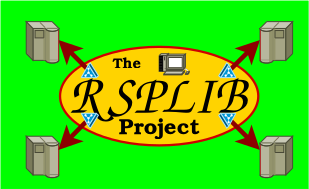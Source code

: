 <?xml version="1.0" encoding="UTF-8"?>
<dia:diagram xmlns:dia="http://www.lysator.liu.se/~alla/dia/">
  <dia:layer name="Hintergrund" visible="true">
    <dia:group>
      <dia:object type="Standard - Line" version="0" id="O0">
        <dia:attribute name="obj_pos">
          <dia:point val="4.95,3.95"/>
        </dia:attribute>
        <dia:attribute name="obj_bb">
          <dia:rectangle val="4.95,0.35;4.95,3.95"/>
        </dia:attribute>
        <dia:attribute name="conn_endpoints">
          <dia:point val="4.95,3.95"/>
          <dia:point val="4.95,0.35"/>
        </dia:attribute>
        <dia:attribute name="numcp">
          <dia:int val="1"/>
        </dia:attribute>
        <dia:attribute name="line_color">
          <dia:color val="#00ff00"/>
        </dia:attribute>
        <dia:attribute name="line_width">
          <dia:real val="0"/>
        </dia:attribute>
      </dia:object>
      <dia:object type="Standard - Line" version="0" id="O1">
        <dia:attribute name="obj_pos">
          <dia:point val="6.45,2.05"/>
        </dia:attribute>
        <dia:attribute name="obj_bb">
          <dia:rectangle val="0.45,2.05;6.45,2.05"/>
        </dia:attribute>
        <dia:attribute name="conn_endpoints">
          <dia:point val="6.45,2.05"/>
          <dia:point val="0.45,2.05"/>
        </dia:attribute>
        <dia:attribute name="numcp">
          <dia:int val="1"/>
        </dia:attribute>
        <dia:attribute name="line_color">
          <dia:color val="#00ff00"/>
        </dia:attribute>
        <dia:attribute name="line_width">
          <dia:real val="0"/>
        </dia:attribute>
      </dia:object>
      <dia:object type="Standard - Line" version="0" id="O2">
        <dia:attribute name="obj_pos">
          <dia:point val="1.95,3.95"/>
        </dia:attribute>
        <dia:attribute name="obj_bb">
          <dia:rectangle val="1.95,0.35;1.95,3.95"/>
        </dia:attribute>
        <dia:attribute name="conn_endpoints">
          <dia:point val="1.95,3.95"/>
          <dia:point val="1.95,0.35"/>
        </dia:attribute>
        <dia:attribute name="numcp">
          <dia:int val="1"/>
        </dia:attribute>
        <dia:attribute name="line_color">
          <dia:color val="#00ff00"/>
        </dia:attribute>
        <dia:attribute name="line_width">
          <dia:real val="0"/>
        </dia:attribute>
      </dia:object>
      <dia:object type="Standard - Line" version="0" id="O3">
        <dia:attribute name="obj_pos">
          <dia:point val="6.45,2.55"/>
        </dia:attribute>
        <dia:attribute name="obj_bb">
          <dia:rectangle val="0.45,2.55;6.45,2.55"/>
        </dia:attribute>
        <dia:attribute name="conn_endpoints">
          <dia:point val="6.45,2.55"/>
          <dia:point val="0.45,2.55"/>
        </dia:attribute>
        <dia:attribute name="numcp">
          <dia:int val="1"/>
        </dia:attribute>
        <dia:attribute name="line_color">
          <dia:color val="#00ff00"/>
        </dia:attribute>
        <dia:attribute name="line_width">
          <dia:real val="0"/>
        </dia:attribute>
      </dia:object>
      <dia:object type="Standard - Line" version="0" id="O4">
        <dia:attribute name="obj_pos">
          <dia:point val="6.45,1.55"/>
        </dia:attribute>
        <dia:attribute name="obj_bb">
          <dia:rectangle val="0.45,1.55;6.45,1.55"/>
        </dia:attribute>
        <dia:attribute name="conn_endpoints">
          <dia:point val="6.45,1.55"/>
          <dia:point val="0.45,1.55"/>
        </dia:attribute>
        <dia:attribute name="numcp">
          <dia:int val="1"/>
        </dia:attribute>
        <dia:attribute name="line_color">
          <dia:color val="#00ff00"/>
        </dia:attribute>
        <dia:attribute name="line_width">
          <dia:real val="0"/>
        </dia:attribute>
      </dia:object>
    </dia:group>
    <dia:object type="Standard - Box" version="0" id="O5">
      <dia:attribute name="obj_pos">
        <dia:point val="0,0"/>
      </dia:attribute>
      <dia:attribute name="obj_bb">
        <dia:rectangle val="0,0;6.7,4.1"/>
      </dia:attribute>
      <dia:attribute name="elem_corner">
        <dia:point val="0,0"/>
      </dia:attribute>
      <dia:attribute name="elem_width">
        <dia:real val="6.7"/>
      </dia:attribute>
      <dia:attribute name="elem_height">
        <dia:real val="4.1"/>
      </dia:attribute>
      <dia:attribute name="border_width">
        <dia:real val="0"/>
      </dia:attribute>
      <dia:attribute name="border_color">
        <dia:color val="#00ff00"/>
      </dia:attribute>
      <dia:attribute name="inner_color">
        <dia:color val="#00ff00"/>
      </dia:attribute>
      <dia:attribute name="show_background">
        <dia:boolean val="true"/>
      </dia:attribute>
      <dia:attribute name="corner_radius">
        <dia:real val="1.175e-39"/>
      </dia:attribute>
    </dia:object>
    <dia:object type="Standard - Ellipse" version="0" id="O6">
      <dia:attribute name="obj_pos">
        <dia:point val="1.288,1"/>
      </dia:attribute>
      <dia:attribute name="obj_bb">
        <dia:rectangle val="1.262,0.975;5.638,3.175"/>
      </dia:attribute>
      <dia:attribute name="elem_corner">
        <dia:point val="1.288,1"/>
      </dia:attribute>
      <dia:attribute name="elem_width">
        <dia:real val="4.325"/>
      </dia:attribute>
      <dia:attribute name="elem_height">
        <dia:real val="2.15"/>
      </dia:attribute>
      <dia:attribute name="border_width">
        <dia:real val="0.05"/>
      </dia:attribute>
      <dia:attribute name="border_color">
        <dia:color val="#ce0000"/>
      </dia:attribute>
      <dia:attribute name="inner_color">
        <dia:color val="#ffd300"/>
      </dia:attribute>
    </dia:object>
    <dia:object type="Standard - Text" version="1" id="O7">
      <dia:attribute name="obj_pos">
        <dia:point val="3.415,2.225"/>
      </dia:attribute>
      <dia:attribute name="obj_bb">
        <dia:rectangle val="1.446,1.264;5.419,3.186"/>
      </dia:attribute>
      <dia:attribute name="text">
        <dia:composite type="text">
          <dia:attribute name="string">
            <dia:string># RSPLIB #</dia:string>
          </dia:attribute>
          <dia:attribute name="font">
            <dia:font family="urw chancery l" style="8" name="Courier"/>
          </dia:attribute>
          <dia:attribute name="height">
            <dia:real val="1.5"/>
          </dia:attribute>
          <dia:attribute name="pos">
            <dia:point val="3.415,2.386"/>
          </dia:attribute>
          <dia:attribute name="color">
            <dia:color val="#000000"/>
          </dia:attribute>
          <dia:attribute name="alignment">
            <dia:enum val="1"/>
          </dia:attribute>
        </dia:composite>
      </dia:attribute>
      <dia:attribute name="valign">
        <dia:enum val="2"/>
      </dia:attribute>
    </dia:object>
    <dia:object type="Standard - Line" version="0" id="O8">
      <dia:attribute name="obj_pos">
        <dia:point val="1.25,0.85"/>
      </dia:attribute>
      <dia:attribute name="obj_bb">
        <dia:rectangle val="1.003,0.603;2.021,1.621"/>
      </dia:attribute>
      <dia:attribute name="conn_endpoints">
        <dia:point val="1.25,0.85"/>
        <dia:point val="1.95,1.55"/>
      </dia:attribute>
      <dia:attribute name="numcp">
        <dia:int val="1"/>
      </dia:attribute>
      <dia:attribute name="line_color">
        <dia:color val="#8c0000"/>
      </dia:attribute>
      <dia:attribute name="start_arrow">
        <dia:enum val="22"/>
      </dia:attribute>
      <dia:attribute name="start_arrow_length">
        <dia:real val="0.3"/>
      </dia:attribute>
      <dia:attribute name="start_arrow_width">
        <dia:real val="0.3"/>
      </dia:attribute>
    </dia:object>
    <dia:object type="Cisco - Macintosh" version="0" id="O9">
      <dia:attribute name="obj_pos">
        <dia:point val="3.45,1.15"/>
      </dia:attribute>
      <dia:attribute name="obj_bb">
        <dia:rectangle val="3.45,1.15;4.103,1.612"/>
      </dia:attribute>
      <dia:attribute name="elem_corner">
        <dia:point val="3.45,1.15"/>
      </dia:attribute>
      <dia:attribute name="elem_width">
        <dia:real val="0.653"/>
      </dia:attribute>
      <dia:attribute name="elem_height">
        <dia:real val="0.462"/>
      </dia:attribute>
      <dia:attribute name="line_width">
        <dia:real val="0"/>
      </dia:attribute>
      <dia:attribute name="line_colour">
        <dia:color val="#000000"/>
      </dia:attribute>
      <dia:attribute name="fill_colour">
        <dia:color val="#e5e5e5"/>
      </dia:attribute>
      <dia:attribute name="show_background">
        <dia:boolean val="true"/>
      </dia:attribute>
      <dia:attribute name="line_style">
        <dia:enum val="0"/>
        <dia:real val="1"/>
      </dia:attribute>
      <dia:attribute name="flip_horizontal">
        <dia:boolean val="false"/>
      </dia:attribute>
      <dia:attribute name="flip_vertical">
        <dia:boolean val="false"/>
      </dia:attribute>
    </dia:object>
    <dia:object type="Cisco - IBM mainframe" version="0" id="O10">
      <dia:attribute name="obj_pos">
        <dia:point val="0.55,2.95"/>
      </dia:attribute>
      <dia:attribute name="obj_bb">
        <dia:rectangle val="0.55,2.162;1.412,4.851"/>
      </dia:attribute>
      <dia:attribute name="elem_corner">
        <dia:point val="0.55,2.95"/>
      </dia:attribute>
      <dia:attribute name="elem_width">
        <dia:real val="0.712"/>
      </dia:attribute>
      <dia:attribute name="elem_height">
        <dia:real val="0.904"/>
      </dia:attribute>
      <dia:attribute name="line_width">
        <dia:real val="0"/>
      </dia:attribute>
      <dia:attribute name="line_colour">
        <dia:color val="#000000"/>
      </dia:attribute>
      <dia:attribute name="fill_colour">
        <dia:color val="#ffffff"/>
      </dia:attribute>
      <dia:attribute name="show_background">
        <dia:boolean val="true"/>
      </dia:attribute>
      <dia:attribute name="line_style">
        <dia:enum val="0"/>
        <dia:real val="1"/>
      </dia:attribute>
      <dia:attribute name="flip_horizontal">
        <dia:boolean val="true"/>
      </dia:attribute>
      <dia:attribute name="flip_vertical">
        <dia:boolean val="false"/>
      </dia:attribute>
    </dia:object>
    <dia:object type="Standard - Line" version="0" id="O11">
      <dia:attribute name="obj_pos">
        <dia:point val="1.25,3.25"/>
      </dia:attribute>
      <dia:attribute name="obj_bb">
        <dia:rectangle val="1.001,2.565;1.925,3.496"/>
      </dia:attribute>
      <dia:attribute name="conn_endpoints">
        <dia:point val="1.25,3.25"/>
        <dia:point val="1.854,2.635"/>
      </dia:attribute>
      <dia:attribute name="numcp">
        <dia:int val="1"/>
      </dia:attribute>
      <dia:attribute name="line_color">
        <dia:color val="#8c0000"/>
      </dia:attribute>
      <dia:attribute name="start_arrow">
        <dia:enum val="22"/>
      </dia:attribute>
      <dia:attribute name="start_arrow_length">
        <dia:real val="0.3"/>
      </dia:attribute>
      <dia:attribute name="start_arrow_width">
        <dia:real val="0.3"/>
      </dia:attribute>
      <dia:connections>
        <dia:connection handle="1" to="O22" connection="5"/>
      </dia:connections>
    </dia:object>
    <dia:object type="Standard - Line" version="0" id="O12">
      <dia:attribute name="obj_pos">
        <dia:point val="5.65,0.85"/>
      </dia:attribute>
      <dia:attribute name="obj_bb">
        <dia:rectangle val="4.879,0.603;5.897,1.621"/>
      </dia:attribute>
      <dia:attribute name="conn_endpoints">
        <dia:point val="5.65,0.85"/>
        <dia:point val="4.95,1.55"/>
      </dia:attribute>
      <dia:attribute name="numcp">
        <dia:int val="1"/>
      </dia:attribute>
      <dia:attribute name="line_color">
        <dia:color val="#8c0000"/>
      </dia:attribute>
      <dia:attribute name="start_arrow">
        <dia:enum val="22"/>
      </dia:attribute>
      <dia:attribute name="start_arrow_length">
        <dia:real val="0.3"/>
      </dia:attribute>
      <dia:attribute name="start_arrow_width">
        <dia:real val="0.3"/>
      </dia:attribute>
    </dia:object>
    <dia:object type="Standard - Line" version="0" id="O13">
      <dia:attribute name="obj_pos">
        <dia:point val="5.65,3.25"/>
      </dia:attribute>
      <dia:attribute name="obj_bb">
        <dia:rectangle val="4.879,2.479;5.897,3.497"/>
      </dia:attribute>
      <dia:attribute name="conn_endpoints">
        <dia:point val="5.65,3.25"/>
        <dia:point val="4.95,2.55"/>
      </dia:attribute>
      <dia:attribute name="numcp">
        <dia:int val="1"/>
      </dia:attribute>
      <dia:attribute name="line_color">
        <dia:color val="#8c0000"/>
      </dia:attribute>
      <dia:attribute name="start_arrow">
        <dia:enum val="22"/>
      </dia:attribute>
      <dia:attribute name="start_arrow_length">
        <dia:real val="0.3"/>
      </dia:attribute>
      <dia:attribute name="start_arrow_width">
        <dia:real val="0.3"/>
      </dia:attribute>
    </dia:object>
    <dia:object type="Standard - Text" version="1" id="O14">
      <dia:attribute name="obj_pos">
        <dia:point val="2.75,1.4"/>
      </dia:attribute>
      <dia:attribute name="obj_bb">
        <dia:rectangle val="2.464,1.155;3.036,1.645"/>
      </dia:attribute>
      <dia:attribute name="text">
        <dia:composite type="text">
          <dia:attribute name="string">
            <dia:string>#The#</dia:string>
          </dia:attribute>
          <dia:attribute name="font">
            <dia:font family="urw bookman l" style="80" name="Courier"/>
          </dia:attribute>
          <dia:attribute name="height">
            <dia:real val="0.4"/>
          </dia:attribute>
          <dia:attribute name="pos">
            <dia:point val="2.75,1.448"/>
          </dia:attribute>
          <dia:attribute name="color">
            <dia:color val="#000000"/>
          </dia:attribute>
          <dia:attribute name="alignment">
            <dia:enum val="1"/>
          </dia:attribute>
        </dia:composite>
      </dia:attribute>
      <dia:attribute name="valign">
        <dia:enum val="2"/>
      </dia:attribute>
    </dia:object>
    <dia:object type="Standard - Text" version="1" id="O15">
      <dia:attribute name="obj_pos">
        <dia:point val="3.45,2.8"/>
      </dia:attribute>
      <dia:attribute name="obj_bb">
        <dia:rectangle val="2.636,2.433;4.264,3.167"/>
      </dia:attribute>
      <dia:attribute name="text">
        <dia:composite type="text">
          <dia:attribute name="string">
            <dia:string>#Project#</dia:string>
          </dia:attribute>
          <dia:attribute name="font">
            <dia:font family="urw bookman l" style="80" name="Courier"/>
          </dia:attribute>
          <dia:attribute name="height">
            <dia:real val="0.6"/>
          </dia:attribute>
          <dia:attribute name="pos">
            <dia:point val="3.45,2.87"/>
          </dia:attribute>
          <dia:attribute name="color">
            <dia:color val="#000000"/>
          </dia:attribute>
          <dia:attribute name="alignment">
            <dia:enum val="1"/>
          </dia:attribute>
        </dia:composite>
      </dia:attribute>
      <dia:attribute name="valign">
        <dia:enum val="2"/>
      </dia:attribute>
    </dia:object>
    <dia:object type="Cisco - IBM mainframe" version="0" id="O16">
      <dia:attribute name="obj_pos">
        <dia:point val="0.55,0.45"/>
      </dia:attribute>
      <dia:attribute name="obj_bb">
        <dia:rectangle val="0.55,0.416;1.412,2.257"/>
      </dia:attribute>
      <dia:attribute name="elem_corner">
        <dia:point val="0.55,0.45"/>
      </dia:attribute>
      <dia:attribute name="elem_width">
        <dia:real val="0.712"/>
      </dia:attribute>
      <dia:attribute name="elem_height">
        <dia:real val="0.904"/>
      </dia:attribute>
      <dia:attribute name="line_width">
        <dia:real val="0"/>
      </dia:attribute>
      <dia:attribute name="line_colour">
        <dia:color val="#000000"/>
      </dia:attribute>
      <dia:attribute name="fill_colour">
        <dia:color val="#ffffff"/>
      </dia:attribute>
      <dia:attribute name="show_background">
        <dia:boolean val="true"/>
      </dia:attribute>
      <dia:attribute name="line_style">
        <dia:enum val="0"/>
        <dia:real val="1"/>
      </dia:attribute>
      <dia:attribute name="flip_horizontal">
        <dia:boolean val="true"/>
      </dia:attribute>
      <dia:attribute name="flip_vertical">
        <dia:boolean val="false"/>
      </dia:attribute>
    </dia:object>
    <dia:object type="Cisco - IBM mainframe" version="0" id="O17">
      <dia:attribute name="obj_pos">
        <dia:point val="5.65,0.45"/>
      </dia:attribute>
      <dia:attribute name="obj_bb">
        <dia:rectangle val="5.5,0.416;6.362,2.257"/>
      </dia:attribute>
      <dia:attribute name="elem_corner">
        <dia:point val="5.65,0.45"/>
      </dia:attribute>
      <dia:attribute name="elem_width">
        <dia:real val="0.712"/>
      </dia:attribute>
      <dia:attribute name="elem_height">
        <dia:real val="0.904"/>
      </dia:attribute>
      <dia:attribute name="line_width">
        <dia:real val="0"/>
      </dia:attribute>
      <dia:attribute name="line_colour">
        <dia:color val="#000000"/>
      </dia:attribute>
      <dia:attribute name="fill_colour">
        <dia:color val="#ffffff"/>
      </dia:attribute>
      <dia:attribute name="show_background">
        <dia:boolean val="true"/>
      </dia:attribute>
      <dia:attribute name="line_style">
        <dia:enum val="0"/>
        <dia:real val="1"/>
      </dia:attribute>
      <dia:attribute name="flip_horizontal">
        <dia:boolean val="false"/>
      </dia:attribute>
      <dia:attribute name="flip_vertical">
        <dia:boolean val="false"/>
      </dia:attribute>
    </dia:object>
    <dia:object type="Cisco - IBM mainframe" version="0" id="O18">
      <dia:attribute name="obj_pos">
        <dia:point val="5.65,2.95"/>
      </dia:attribute>
      <dia:attribute name="obj_bb">
        <dia:rectangle val="5.5,2.162;6.362,4.851"/>
      </dia:attribute>
      <dia:attribute name="elem_corner">
        <dia:point val="5.65,2.95"/>
      </dia:attribute>
      <dia:attribute name="elem_width">
        <dia:real val="0.712"/>
      </dia:attribute>
      <dia:attribute name="elem_height">
        <dia:real val="0.904"/>
      </dia:attribute>
      <dia:attribute name="line_width">
        <dia:real val="0"/>
      </dia:attribute>
      <dia:attribute name="line_colour">
        <dia:color val="#000000"/>
      </dia:attribute>
      <dia:attribute name="fill_colour">
        <dia:color val="#ffffff"/>
      </dia:attribute>
      <dia:attribute name="show_background">
        <dia:boolean val="true"/>
      </dia:attribute>
      <dia:attribute name="line_style">
        <dia:enum val="0"/>
        <dia:real val="1"/>
      </dia:attribute>
      <dia:attribute name="flip_horizontal">
        <dia:boolean val="false"/>
      </dia:attribute>
      <dia:attribute name="flip_vertical">
        <dia:boolean val="false"/>
      </dia:attribute>
    </dia:object>
    <dia:object type="Cisco - Directory Server" version="0" id="O19">
      <dia:attribute name="obj_pos">
        <dia:point val="4.75,1.35"/>
      </dia:attribute>
      <dia:attribute name="obj_bb">
        <dia:rectangle val="4.597,0.616;5.381,2.544"/>
      </dia:attribute>
      <dia:attribute name="elem_corner">
        <dia:point val="4.75,1.35"/>
      </dia:attribute>
      <dia:attribute name="elem_width">
        <dia:real val="0.375"/>
      </dia:attribute>
      <dia:attribute name="elem_height">
        <dia:real val="0.322"/>
      </dia:attribute>
      <dia:attribute name="line_width">
        <dia:real val="0"/>
      </dia:attribute>
      <dia:attribute name="line_colour">
        <dia:color val="#ff0000"/>
      </dia:attribute>
      <dia:attribute name="fill_colour">
        <dia:color val="#e5e5e5"/>
      </dia:attribute>
      <dia:attribute name="show_background">
        <dia:boolean val="true"/>
      </dia:attribute>
      <dia:attribute name="line_style">
        <dia:enum val="0"/>
        <dia:real val="1"/>
      </dia:attribute>
      <dia:attribute name="flip_horizontal">
        <dia:boolean val="true"/>
      </dia:attribute>
      <dia:attribute name="flip_vertical">
        <dia:boolean val="false"/>
      </dia:attribute>
    </dia:object>
    <dia:object type="Cisco - Directory Server" version="0" id="O20">
      <dia:attribute name="obj_pos">
        <dia:point val="4.75,2.45"/>
      </dia:attribute>
      <dia:attribute name="obj_bb">
        <dia:rectangle val="4.278,1.578;5.692,3.506"/>
      </dia:attribute>
      <dia:attribute name="elem_corner">
        <dia:point val="4.75,2.45"/>
      </dia:attribute>
      <dia:attribute name="elem_width">
        <dia:real val="0.375"/>
      </dia:attribute>
      <dia:attribute name="elem_height">
        <dia:real val="0.322"/>
      </dia:attribute>
      <dia:attribute name="line_width">
        <dia:real val="0"/>
      </dia:attribute>
      <dia:attribute name="line_colour">
        <dia:color val="#ff0000"/>
      </dia:attribute>
      <dia:attribute name="fill_colour">
        <dia:color val="#e5e5e5"/>
      </dia:attribute>
      <dia:attribute name="show_background">
        <dia:boolean val="true"/>
      </dia:attribute>
      <dia:attribute name="line_style">
        <dia:enum val="0"/>
        <dia:real val="1"/>
      </dia:attribute>
      <dia:attribute name="flip_horizontal">
        <dia:boolean val="true"/>
      </dia:attribute>
      <dia:attribute name="flip_vertical">
        <dia:boolean val="true"/>
      </dia:attribute>
    </dia:object>
    <dia:object type="Cisco - Directory Server" version="0" id="O21">
      <dia:attribute name="obj_pos">
        <dia:point val="1.75,1.35"/>
      </dia:attribute>
      <dia:attribute name="obj_bb">
        <dia:rectangle val="1.183,0.616;2.777,2.544"/>
      </dia:attribute>
      <dia:attribute name="elem_corner">
        <dia:point val="1.75,1.35"/>
      </dia:attribute>
      <dia:attribute name="elem_width">
        <dia:real val="0.375"/>
      </dia:attribute>
      <dia:attribute name="elem_height">
        <dia:real val="0.322"/>
      </dia:attribute>
      <dia:attribute name="line_width">
        <dia:real val="0"/>
      </dia:attribute>
      <dia:attribute name="line_colour">
        <dia:color val="#ff0000"/>
      </dia:attribute>
      <dia:attribute name="fill_colour">
        <dia:color val="#e5e5e5"/>
      </dia:attribute>
      <dia:attribute name="show_background">
        <dia:boolean val="true"/>
      </dia:attribute>
      <dia:attribute name="line_style">
        <dia:enum val="0"/>
        <dia:real val="1"/>
      </dia:attribute>
      <dia:attribute name="flip_horizontal">
        <dia:boolean val="false"/>
      </dia:attribute>
      <dia:attribute name="flip_vertical">
        <dia:boolean val="false"/>
      </dia:attribute>
    </dia:object>
    <dia:object type="Cisco - Directory Server" version="0" id="O22">
      <dia:attribute name="obj_pos">
        <dia:point val="1.75,2.45"/>
      </dia:attribute>
      <dia:attribute name="obj_bb">
        <dia:rectangle val="1.223,1.578;2.58,3.512"/>
      </dia:attribute>
      <dia:attribute name="elem_corner">
        <dia:point val="1.75,2.45"/>
      </dia:attribute>
      <dia:attribute name="elem_width">
        <dia:real val="0.375"/>
      </dia:attribute>
      <dia:attribute name="elem_height">
        <dia:real val="0.322"/>
      </dia:attribute>
      <dia:attribute name="line_width">
        <dia:real val="0"/>
      </dia:attribute>
      <dia:attribute name="line_colour">
        <dia:color val="#ff0000"/>
      </dia:attribute>
      <dia:attribute name="fill_colour">
        <dia:color val="#e5e5e5"/>
      </dia:attribute>
      <dia:attribute name="show_background">
        <dia:boolean val="true"/>
      </dia:attribute>
      <dia:attribute name="line_style">
        <dia:enum val="0"/>
        <dia:real val="1"/>
      </dia:attribute>
      <dia:attribute name="flip_horizontal">
        <dia:boolean val="false"/>
      </dia:attribute>
      <dia:attribute name="flip_vertical">
        <dia:boolean val="true"/>
      </dia:attribute>
    </dia:object>
    <dia:object type="Figures - RSerPool-Handlespace" version="0" id="O23">
      <dia:attribute name="obj_pos">
        <dia:point val="3.7,1.25"/>
      </dia:attribute>
      <dia:attribute name="obj_bb">
        <dia:rectangle val="2.857,0.266;4.71,2.416"/>
      </dia:attribute>
      <dia:attribute name="elem_corner">
        <dia:point val="3.7,1.25"/>
      </dia:attribute>
      <dia:attribute name="elem_width">
        <dia:real val="0.191"/>
      </dia:attribute>
      <dia:attribute name="elem_height">
        <dia:real val="0.191"/>
      </dia:attribute>
      <dia:attribute name="line_width">
        <dia:real val="0"/>
      </dia:attribute>
      <dia:attribute name="line_colour">
        <dia:color val="#000000"/>
      </dia:attribute>
      <dia:attribute name="fill_colour">
        <dia:color val="#ffffff"/>
      </dia:attribute>
      <dia:attribute name="show_background">
        <dia:boolean val="true"/>
      </dia:attribute>
      <dia:attribute name="line_style">
        <dia:enum val="0"/>
        <dia:real val="1"/>
      </dia:attribute>
      <dia:attribute name="flip_horizontal">
        <dia:boolean val="false"/>
      </dia:attribute>
      <dia:attribute name="flip_vertical">
        <dia:boolean val="false"/>
      </dia:attribute>
    </dia:object>
  </dia:layer>
</dia:diagram>
